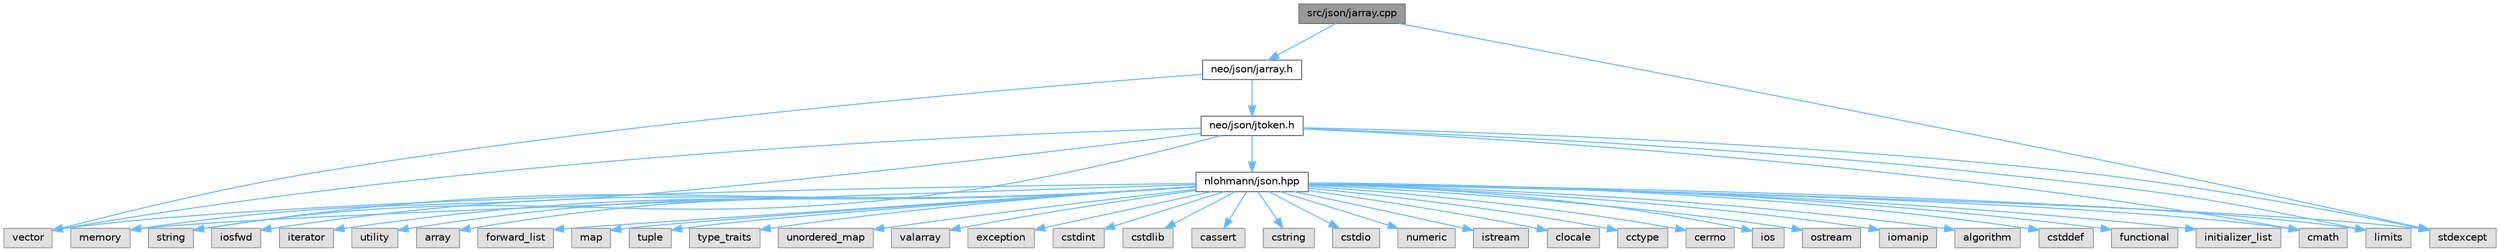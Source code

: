 digraph "src/json/jarray.cpp"
{
 // LATEX_PDF_SIZE
  bgcolor="transparent";
  edge [fontname=Helvetica,fontsize=10,labelfontname=Helvetica,labelfontsize=10];
  node [fontname=Helvetica,fontsize=10,shape=box,height=0.2,width=0.4];
  Node1 [id="Node000001",label="src/json/jarray.cpp",height=0.2,width=0.4,color="gray40", fillcolor="grey60", style="filled", fontcolor="black",tooltip=" "];
  Node1 -> Node2 [id="edge46_Node000001_Node000002",color="steelblue1",style="solid",tooltip=" "];
  Node2 [id="Node000002",label="neo/json/jarray.h",height=0.2,width=0.4,color="grey40", fillcolor="white", style="filled",URL="$jarray_8h.html",tooltip=" "];
  Node2 -> Node3 [id="edge47_Node000002_Node000003",color="steelblue1",style="solid",tooltip=" "];
  Node3 [id="Node000003",label="neo/json/jtoken.h",height=0.2,width=0.4,color="grey40", fillcolor="white", style="filled",URL="$jtoken_8h.html",tooltip=" "];
  Node3 -> Node4 [id="edge48_Node000003_Node000004",color="steelblue1",style="solid",tooltip=" "];
  Node4 [id="Node000004",label="cmath",height=0.2,width=0.4,color="grey60", fillcolor="#E0E0E0", style="filled",tooltip=" "];
  Node3 -> Node5 [id="edge49_Node000003_Node000005",color="steelblue1",style="solid",tooltip=" "];
  Node5 [id="Node000005",label="limits",height=0.2,width=0.4,color="grey60", fillcolor="#E0E0E0", style="filled",tooltip=" "];
  Node3 -> Node6 [id="edge50_Node000003_Node000006",color="steelblue1",style="solid",tooltip=" "];
  Node6 [id="Node000006",label="memory",height=0.2,width=0.4,color="grey60", fillcolor="#E0E0E0", style="filled",tooltip=" "];
  Node3 -> Node7 [id="edge51_Node000003_Node000007",color="steelblue1",style="solid",tooltip=" "];
  Node7 [id="Node000007",label="nlohmann/json.hpp",height=0.2,width=0.4,color="grey40", fillcolor="white", style="filled",URL="$json_8hpp.html",tooltip=" "];
  Node7 -> Node8 [id="edge52_Node000007_Node000008",color="steelblue1",style="solid",tooltip=" "];
  Node8 [id="Node000008",label="algorithm",height=0.2,width=0.4,color="grey60", fillcolor="#E0E0E0", style="filled",tooltip=" "];
  Node7 -> Node9 [id="edge53_Node000007_Node000009",color="steelblue1",style="solid",tooltip=" "];
  Node9 [id="Node000009",label="cstddef",height=0.2,width=0.4,color="grey60", fillcolor="#E0E0E0", style="filled",tooltip=" "];
  Node7 -> Node10 [id="edge54_Node000007_Node000010",color="steelblue1",style="solid",tooltip=" "];
  Node10 [id="Node000010",label="functional",height=0.2,width=0.4,color="grey60", fillcolor="#E0E0E0", style="filled",tooltip=" "];
  Node7 -> Node11 [id="edge55_Node000007_Node000011",color="steelblue1",style="solid",tooltip=" "];
  Node11 [id="Node000011",label="initializer_list",height=0.2,width=0.4,color="grey60", fillcolor="#E0E0E0", style="filled",tooltip=" "];
  Node7 -> Node12 [id="edge56_Node000007_Node000012",color="steelblue1",style="solid",tooltip=" "];
  Node12 [id="Node000012",label="iosfwd",height=0.2,width=0.4,color="grey60", fillcolor="#E0E0E0", style="filled",tooltip=" "];
  Node7 -> Node13 [id="edge57_Node000007_Node000013",color="steelblue1",style="solid",tooltip=" "];
  Node13 [id="Node000013",label="iterator",height=0.2,width=0.4,color="grey60", fillcolor="#E0E0E0", style="filled",tooltip=" "];
  Node7 -> Node6 [id="edge58_Node000007_Node000006",color="steelblue1",style="solid",tooltip=" "];
  Node7 -> Node14 [id="edge59_Node000007_Node000014",color="steelblue1",style="solid",tooltip=" "];
  Node14 [id="Node000014",label="string",height=0.2,width=0.4,color="grey60", fillcolor="#E0E0E0", style="filled",tooltip=" "];
  Node7 -> Node15 [id="edge60_Node000007_Node000015",color="steelblue1",style="solid",tooltip=" "];
  Node15 [id="Node000015",label="utility",height=0.2,width=0.4,color="grey60", fillcolor="#E0E0E0", style="filled",tooltip=" "];
  Node7 -> Node16 [id="edge61_Node000007_Node000016",color="steelblue1",style="solid",tooltip=" "];
  Node16 [id="Node000016",label="vector",height=0.2,width=0.4,color="grey60", fillcolor="#E0E0E0", style="filled",tooltip=" "];
  Node7 -> Node17 [id="edge62_Node000007_Node000017",color="steelblue1",style="solid",tooltip=" "];
  Node17 [id="Node000017",label="array",height=0.2,width=0.4,color="grey60", fillcolor="#E0E0E0", style="filled",tooltip=" "];
  Node7 -> Node18 [id="edge63_Node000007_Node000018",color="steelblue1",style="solid",tooltip=" "];
  Node18 [id="Node000018",label="forward_list",height=0.2,width=0.4,color="grey60", fillcolor="#E0E0E0", style="filled",tooltip=" "];
  Node7 -> Node19 [id="edge64_Node000007_Node000019",color="steelblue1",style="solid",tooltip=" "];
  Node19 [id="Node000019",label="map",height=0.2,width=0.4,color="grey60", fillcolor="#E0E0E0", style="filled",tooltip=" "];
  Node7 -> Node20 [id="edge65_Node000007_Node000020",color="steelblue1",style="solid",tooltip=" "];
  Node20 [id="Node000020",label="tuple",height=0.2,width=0.4,color="grey60", fillcolor="#E0E0E0", style="filled",tooltip=" "];
  Node7 -> Node21 [id="edge66_Node000007_Node000021",color="steelblue1",style="solid",tooltip=" "];
  Node21 [id="Node000021",label="type_traits",height=0.2,width=0.4,color="grey60", fillcolor="#E0E0E0", style="filled",tooltip=" "];
  Node7 -> Node22 [id="edge67_Node000007_Node000022",color="steelblue1",style="solid",tooltip=" "];
  Node22 [id="Node000022",label="unordered_map",height=0.2,width=0.4,color="grey60", fillcolor="#E0E0E0", style="filled",tooltip=" "];
  Node7 -> Node23 [id="edge68_Node000007_Node000023",color="steelblue1",style="solid",tooltip=" "];
  Node23 [id="Node000023",label="valarray",height=0.2,width=0.4,color="grey60", fillcolor="#E0E0E0", style="filled",tooltip=" "];
  Node7 -> Node24 [id="edge69_Node000007_Node000024",color="steelblue1",style="solid",tooltip=" "];
  Node24 [id="Node000024",label="exception",height=0.2,width=0.4,color="grey60", fillcolor="#E0E0E0", style="filled",tooltip=" "];
  Node7 -> Node25 [id="edge70_Node000007_Node000025",color="steelblue1",style="solid",tooltip=" "];
  Node25 [id="Node000025",label="stdexcept",height=0.2,width=0.4,color="grey60", fillcolor="#E0E0E0", style="filled",tooltip=" "];
  Node7 -> Node26 [id="edge71_Node000007_Node000026",color="steelblue1",style="solid",tooltip=" "];
  Node26 [id="Node000026",label="cstdint",height=0.2,width=0.4,color="grey60", fillcolor="#E0E0E0", style="filled",tooltip=" "];
  Node7 -> Node27 [id="edge72_Node000007_Node000027",color="steelblue1",style="solid",tooltip=" "];
  Node27 [id="Node000027",label="cstdlib",height=0.2,width=0.4,color="grey60", fillcolor="#E0E0E0", style="filled",tooltip=" "];
  Node7 -> Node28 [id="edge73_Node000007_Node000028",color="steelblue1",style="solid",tooltip=" "];
  Node28 [id="Node000028",label="cassert",height=0.2,width=0.4,color="grey60", fillcolor="#E0E0E0", style="filled",tooltip=" "];
  Node7 -> Node5 [id="edge74_Node000007_Node000005",color="steelblue1",style="solid",tooltip=" "];
  Node7 -> Node29 [id="edge75_Node000007_Node000029",color="steelblue1",style="solid",tooltip=" "];
  Node29 [id="Node000029",label="cstring",height=0.2,width=0.4,color="grey60", fillcolor="#E0E0E0", style="filled",tooltip=" "];
  Node7 -> Node4 [id="edge76_Node000007_Node000004",color="steelblue1",style="solid",tooltip=" "];
  Node7 -> Node30 [id="edge77_Node000007_Node000030",color="steelblue1",style="solid",tooltip=" "];
  Node30 [id="Node000030",label="cstdio",height=0.2,width=0.4,color="grey60", fillcolor="#E0E0E0", style="filled",tooltip=" "];
  Node7 -> Node31 [id="edge78_Node000007_Node000031",color="steelblue1",style="solid",tooltip=" "];
  Node31 [id="Node000031",label="numeric",height=0.2,width=0.4,color="grey60", fillcolor="#E0E0E0", style="filled",tooltip=" "];
  Node7 -> Node32 [id="edge79_Node000007_Node000032",color="steelblue1",style="solid",tooltip=" "];
  Node32 [id="Node000032",label="istream",height=0.2,width=0.4,color="grey60", fillcolor="#E0E0E0", style="filled",tooltip=" "];
  Node7 -> Node33 [id="edge80_Node000007_Node000033",color="steelblue1",style="solid",tooltip=" "];
  Node33 [id="Node000033",label="clocale",height=0.2,width=0.4,color="grey60", fillcolor="#E0E0E0", style="filled",tooltip=" "];
  Node7 -> Node34 [id="edge81_Node000007_Node000034",color="steelblue1",style="solid",tooltip=" "];
  Node34 [id="Node000034",label="cctype",height=0.2,width=0.4,color="grey60", fillcolor="#E0E0E0", style="filled",tooltip=" "];
  Node7 -> Node35 [id="edge82_Node000007_Node000035",color="steelblue1",style="solid",tooltip=" "];
  Node35 [id="Node000035",label="cerrno",height=0.2,width=0.4,color="grey60", fillcolor="#E0E0E0", style="filled",tooltip=" "];
  Node7 -> Node36 [id="edge83_Node000007_Node000036",color="steelblue1",style="solid",tooltip=" "];
  Node36 [id="Node000036",label="ios",height=0.2,width=0.4,color="grey60", fillcolor="#E0E0E0", style="filled",tooltip=" "];
  Node7 -> Node37 [id="edge84_Node000007_Node000037",color="steelblue1",style="solid",tooltip=" "];
  Node37 [id="Node000037",label="ostream",height=0.2,width=0.4,color="grey60", fillcolor="#E0E0E0", style="filled",tooltip=" "];
  Node7 -> Node38 [id="edge85_Node000007_Node000038",color="steelblue1",style="solid",tooltip=" "];
  Node38 [id="Node000038",label="iomanip",height=0.2,width=0.4,color="grey60", fillcolor="#E0E0E0", style="filled",tooltip=" "];
  Node3 -> Node25 [id="edge86_Node000003_Node000025",color="steelblue1",style="solid",tooltip=" "];
  Node3 -> Node14 [id="edge87_Node000003_Node000014",color="steelblue1",style="solid",tooltip=" "];
  Node3 -> Node16 [id="edge88_Node000003_Node000016",color="steelblue1",style="solid",tooltip=" "];
  Node2 -> Node16 [id="edge89_Node000002_Node000016",color="steelblue1",style="solid",tooltip=" "];
  Node1 -> Node25 [id="edge90_Node000001_Node000025",color="steelblue1",style="solid",tooltip=" "];
}
